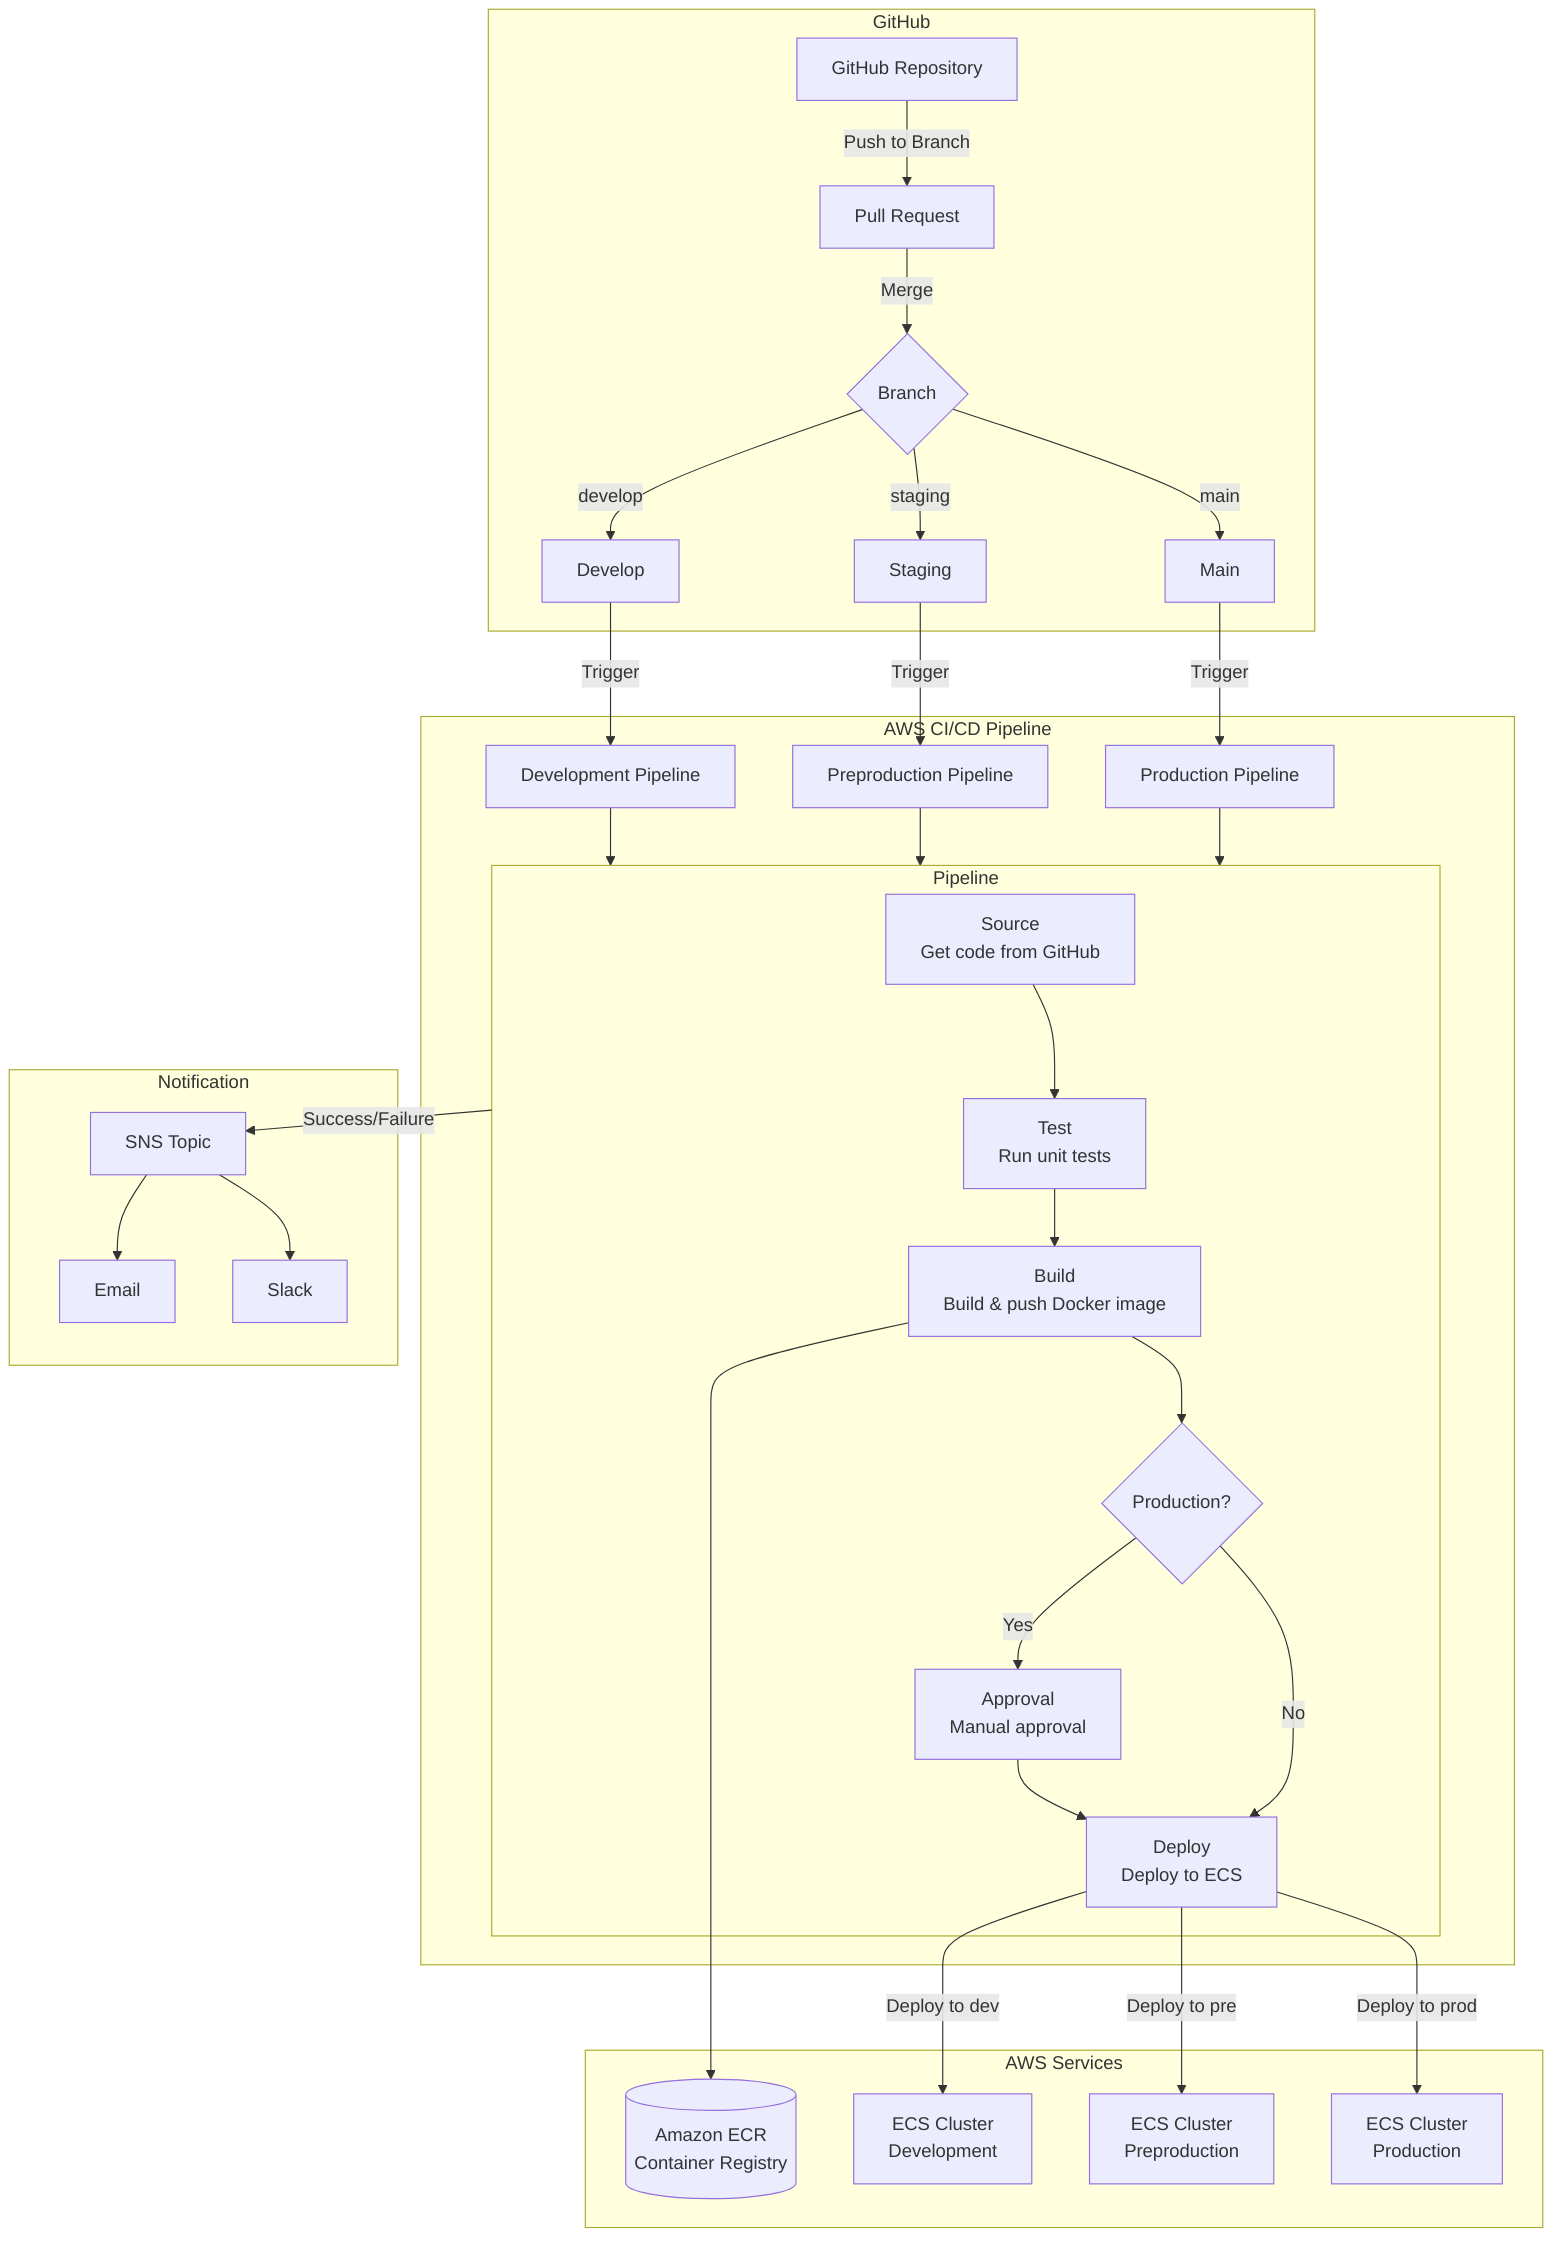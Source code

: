 flowchart TD
    subgraph GitHub
        GH[GitHub Repository] --> |Push to Branch| PR[Pull Request]
        PR --> |Merge| BRANCH{Branch}
        BRANCH --> |develop| DEV[Develop]
        BRANCH --> |staging| PRE[Staging]
        BRANCH --> |main| PROD[Main]
    end

    subgraph AWS["AWS CI/CD Pipeline"]
        DEV --> |Trigger| DEV_PIPE[Development Pipeline]
        PRE --> |Trigger| PRE_PIPE[Preproduction Pipeline]
        PROD --> |Trigger| PROD_PIPE[Production Pipeline]
        
        subgraph Pipeline
            STAGE1[Source\nGet code from GitHub]
            STAGE2[Test\nRun unit tests]
            STAGE3[Build\nBuild & push Docker image]
            STAGE4[Approval\nManual approval]
            STAGE5[Deploy\nDeploy to ECS]
            
            STAGE1 --> STAGE2
            STAGE2 --> STAGE3
            STAGE3 --> COND{Production?}
            COND -->|Yes| STAGE4 --> STAGE5
            COND -->|No| STAGE5
        end
        
        DEV_PIPE --> Pipeline
        PRE_PIPE --> Pipeline
        PROD_PIPE --> Pipeline
    end

    subgraph AWS_Services["AWS Services"]
        ECR[(Amazon ECR\nContainer Registry)]
        ECS_DEV[ECS Cluster\nDevelopment]
        ECS_PRE[ECS Cluster\nPreproduction]
        ECS_PROD[ECS Cluster\nProduction]
        
        STAGE3 --> ECR
        STAGE5 --> |Deploy to dev| ECS_DEV
        STAGE5 --> |Deploy to pre| ECS_PRE
        STAGE5 --> |Deploy to prod| ECS_PROD
    end
    
    subgraph Notification
        SNS[SNS Topic]
        EMAIL[Email]
        SLACK[Slack]
        
        Pipeline --> |Success/Failure| SNS
        SNS --> EMAIL
        SNS --> SLACK
    end
